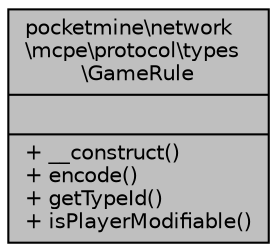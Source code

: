 digraph "pocketmine\network\mcpe\protocol\types\GameRule"
{
 // INTERACTIVE_SVG=YES
 // LATEX_PDF_SIZE
  edge [fontname="Helvetica",fontsize="10",labelfontname="Helvetica",labelfontsize="10"];
  node [fontname="Helvetica",fontsize="10",shape=record];
  Node1 [label="{pocketmine\\network\l\\mcpe\\protocol\\types\l\\GameRule\n||+ __construct()\l+ encode()\l+ getTypeId()\l+ isPlayerModifiable()\l}",height=0.2,width=0.4,color="black", fillcolor="grey75", style="filled", fontcolor="black",tooltip=" "];
}
